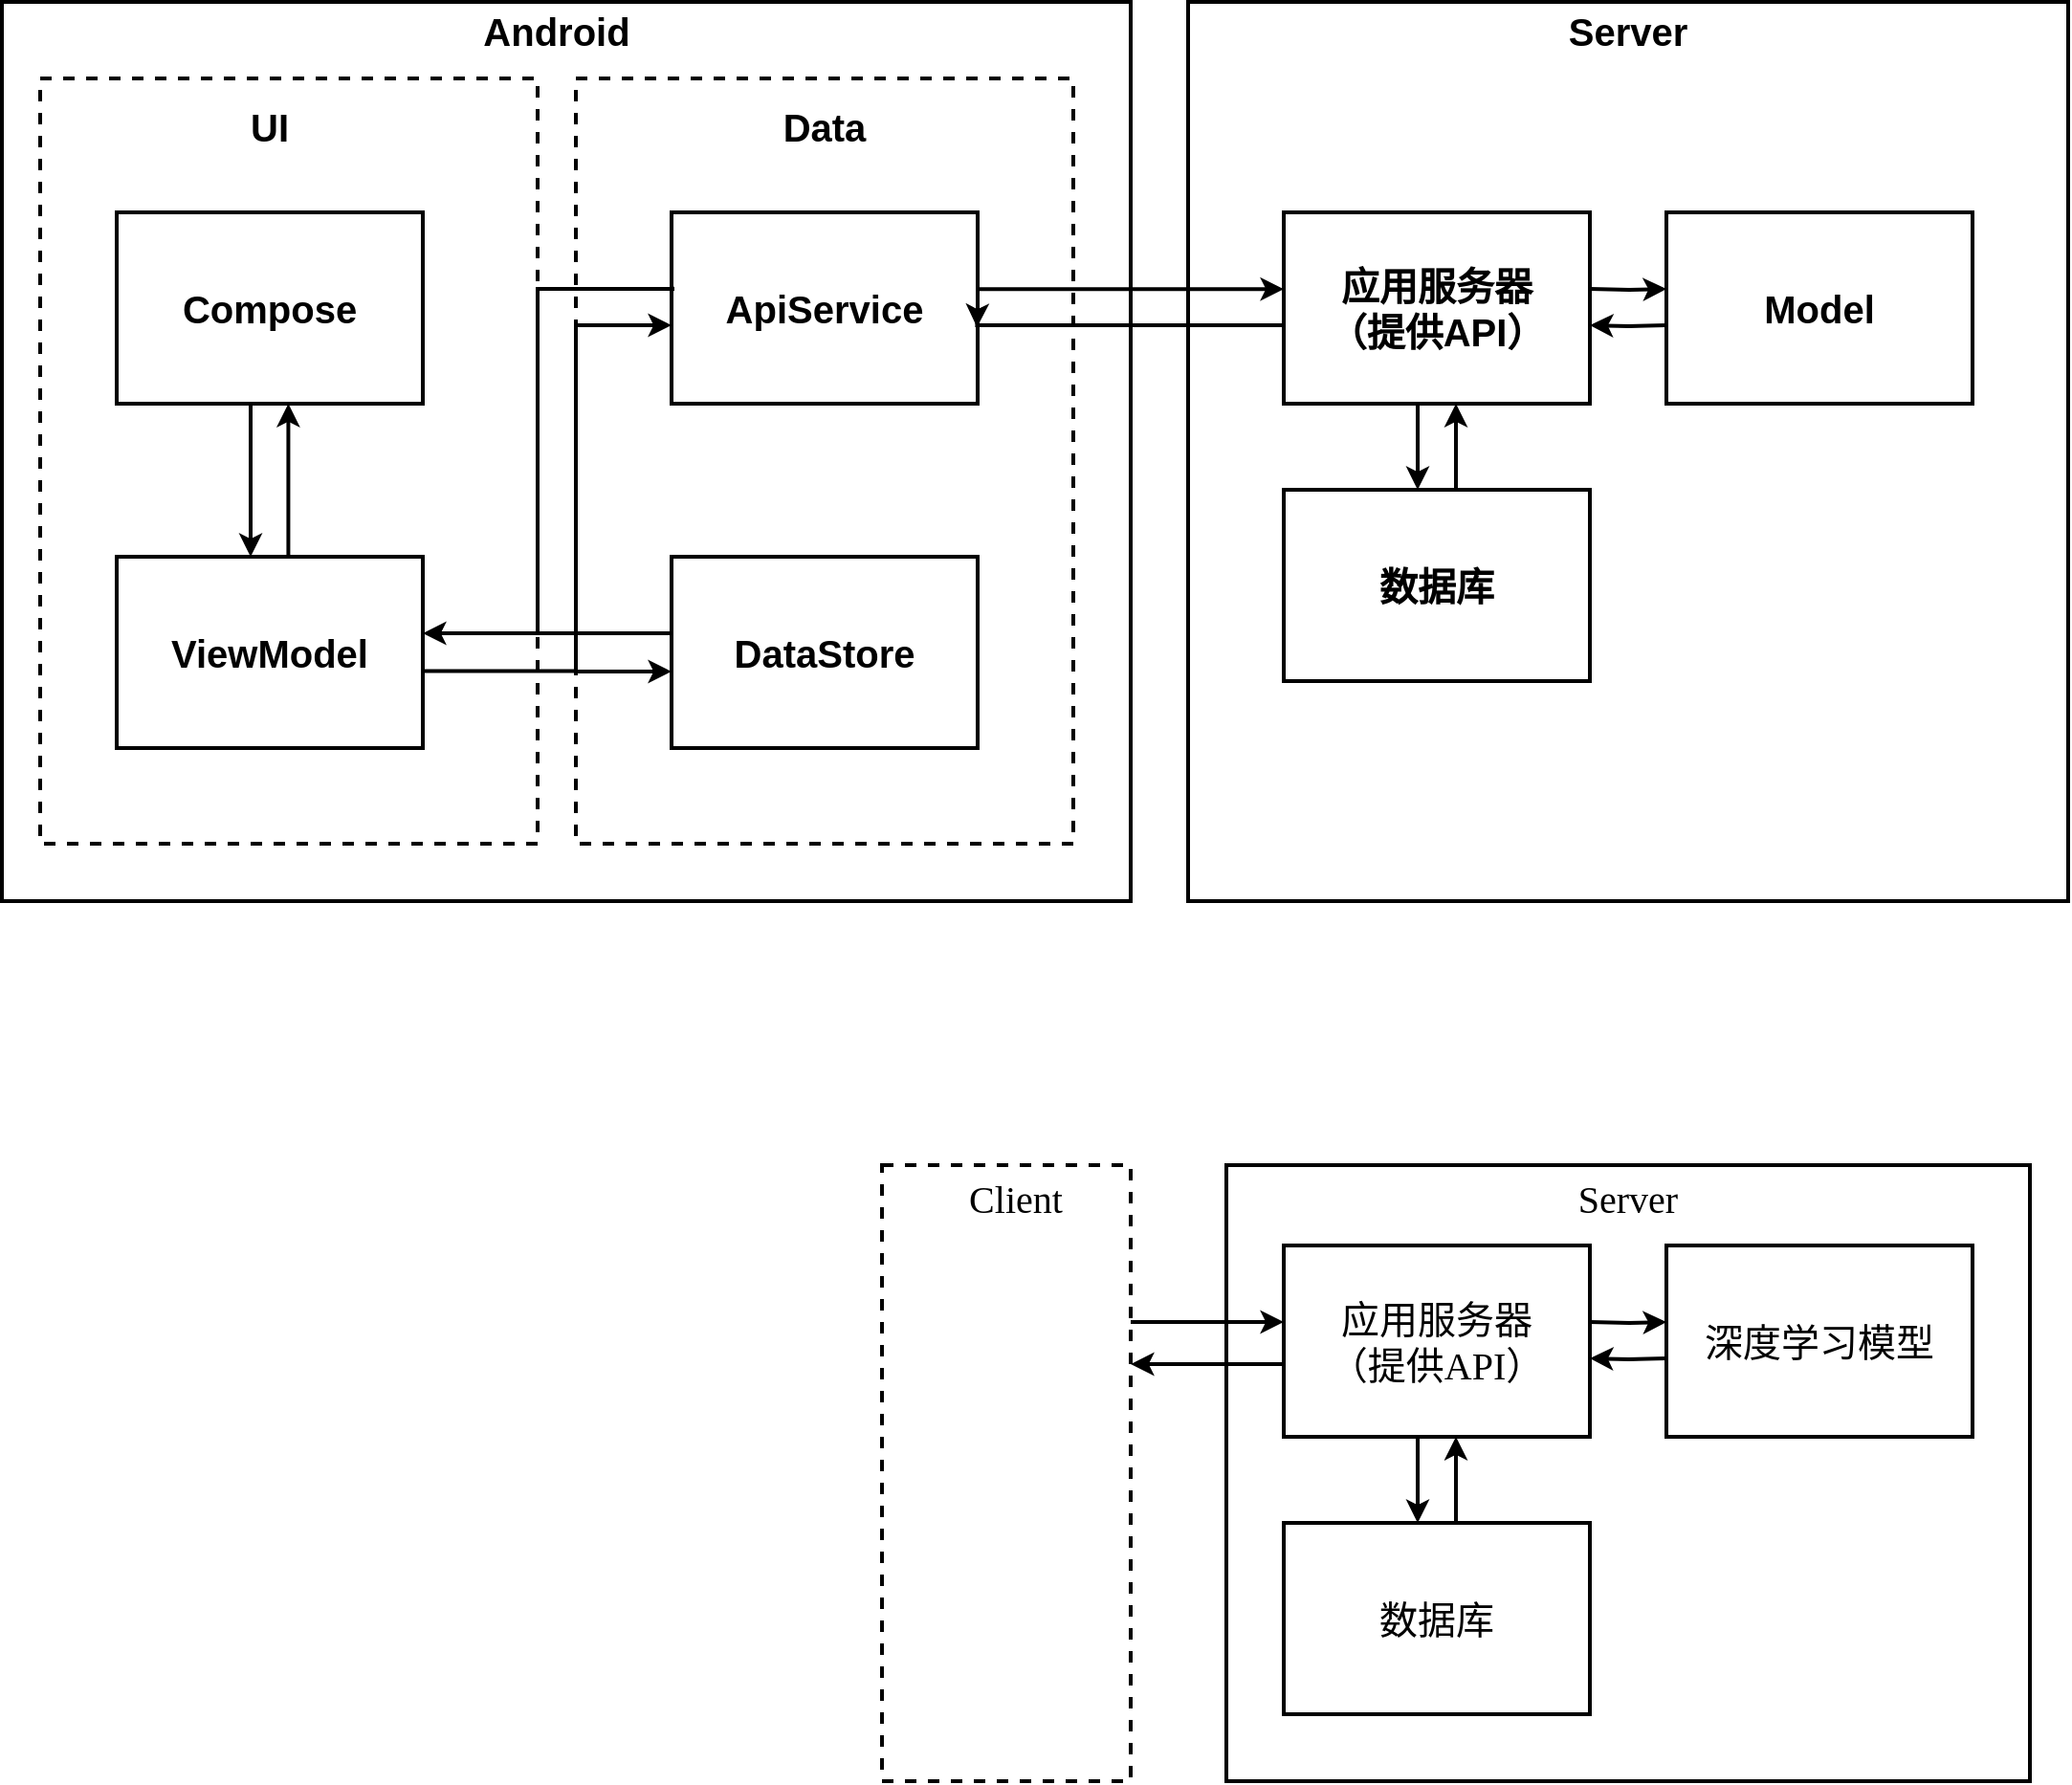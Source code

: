 <mxfile version="24.4.4" type="github">
  <diagram name="Page-1" id="7a6c530e-6e37-e111-ec74-82921da8cc10">
    <mxGraphModel dx="876" dy="630" grid="1" gridSize="10" guides="1" tooltips="1" connect="1" arrows="1" fold="1" page="1" pageScale="1.5" pageWidth="1169" pageHeight="826" background="#ffffff" math="0" shadow="0">
      <root>
        <mxCell id="0" style=";html=1;" />
        <mxCell id="1" style=";html=1;" parent="0" />
        <mxCell id="5Qg_lqNBwz_7aEJv8X0_-2" value="" style="rounded=0;whiteSpace=wrap;html=1;fontFamily=Helvetica;fontSize=20;fontStyle=1;strokeWidth=2;" parent="1" vertex="1">
          <mxGeometry x="460" y="170" width="590" height="470" as="geometry" />
        </mxCell>
        <mxCell id="5Qg_lqNBwz_7aEJv8X0_-1" value="" style="rounded=0;whiteSpace=wrap;html=1;fontFamily=Helvetica;fontSize=20;fontStyle=1;strokeWidth=2;dashed=1;" parent="1" vertex="1">
          <mxGeometry x="480" y="210" width="260" height="400" as="geometry" />
        </mxCell>
        <mxCell id="5Qg_lqNBwz_7aEJv8X0_-4" value="&lt;font style=&quot;font-size: 20px;&quot;&gt;Compose&lt;/font&gt;" style="rounded=0;whiteSpace=wrap;html=1;fontFamily=Helvetica;fontSize=20;fontStyle=1;strokeWidth=2;" parent="1" vertex="1">
          <mxGeometry x="520" y="280" width="160" height="100" as="geometry" />
        </mxCell>
        <mxCell id="5Qg_lqNBwz_7aEJv8X0_-5" value="" style="rounded=0;whiteSpace=wrap;html=1;fontFamily=Helvetica;fontSize=20;fontStyle=1;strokeWidth=2;dashed=1;" parent="1" vertex="1">
          <mxGeometry x="760" y="210" width="260" height="400" as="geometry" />
        </mxCell>
        <mxCell id="5Qg_lqNBwz_7aEJv8X0_-6" value="&lt;font style=&quot;font-size: 20px;&quot;&gt;UI&lt;/font&gt;" style="text;html=1;align=center;verticalAlign=middle;whiteSpace=wrap;rounded=0;fontFamily=Helvetica;fontSize=20;fontStyle=1;strokeWidth=2;" parent="1" vertex="1">
          <mxGeometry x="570" y="220" width="60" height="30" as="geometry" />
        </mxCell>
        <mxCell id="5Qg_lqNBwz_7aEJv8X0_-7" value="Data" style="text;html=1;align=center;verticalAlign=middle;whiteSpace=wrap;rounded=0;fontFamily=Helvetica;fontSize=20;fontStyle=1;strokeWidth=2;" parent="1" vertex="1">
          <mxGeometry x="860" y="220" width="60" height="30" as="geometry" />
        </mxCell>
        <mxCell id="5Qg_lqNBwz_7aEJv8X0_-16" style="edgeStyle=orthogonalEdgeStyle;rounded=0;orthogonalLoop=1;jettySize=auto;html=1;strokeWidth=2;fontStyle=1;fontFamily=Helvetica;fontSize=20;" parent="1" edge="1">
          <mxGeometry relative="1" as="geometry">
            <mxPoint x="590" y="380" as="sourcePoint" />
            <mxPoint x="590" y="460" as="targetPoint" />
          </mxGeometry>
        </mxCell>
        <mxCell id="5Qg_lqNBwz_7aEJv8X0_-8" value="&lt;font style=&quot;font-size: 20px;&quot;&gt;ViewModel&lt;/font&gt;" style="rounded=0;whiteSpace=wrap;html=1;fontFamily=Helvetica;fontSize=20;fontStyle=1;strokeWidth=2;" parent="1" vertex="1">
          <mxGeometry x="520" y="460" width="160" height="100" as="geometry" />
        </mxCell>
        <mxCell id="5Qg_lqNBwz_7aEJv8X0_-9" value="&lt;font style=&quot;font-size: 20px;&quot;&gt;ApiService&lt;/font&gt;" style="rounded=0;whiteSpace=wrap;html=1;fontFamily=Helvetica;fontSize=20;fontStyle=1;strokeWidth=2;" parent="1" vertex="1">
          <mxGeometry x="810" y="280" width="160" height="100" as="geometry" />
        </mxCell>
        <mxCell id="5Qg_lqNBwz_7aEJv8X0_-24" style="edgeStyle=orthogonalEdgeStyle;rounded=0;orthogonalLoop=1;jettySize=auto;html=1;strokeWidth=2;endArrow=none;endFill=0;fontStyle=1;fontFamily=Helvetica;fontSize=20;" parent="1" source="5Qg_lqNBwz_7aEJv8X0_-10" edge="1">
          <mxGeometry relative="1" as="geometry">
            <mxPoint x="740" y="500" as="targetPoint" />
            <Array as="points">
              <mxPoint x="790" y="500" />
              <mxPoint x="790" y="500" />
            </Array>
          </mxGeometry>
        </mxCell>
        <mxCell id="5Qg_lqNBwz_7aEJv8X0_-10" value="&lt;span style=&quot;font-size: 20px;&quot;&gt;DataStore&lt;/span&gt;" style="rounded=0;whiteSpace=wrap;html=1;fontFamily=Helvetica;fontSize=20;fontStyle=1;strokeWidth=2;" parent="1" vertex="1">
          <mxGeometry x="810" y="460" width="160" height="100" as="geometry" />
        </mxCell>
        <mxCell id="5Qg_lqNBwz_7aEJv8X0_-13" value="&lt;font style=&quot;font-size: 20px;&quot;&gt;Android&lt;/font&gt;" style="text;html=1;align=center;verticalAlign=middle;whiteSpace=wrap;rounded=0;fontFamily=Helvetica;fontSize=20;fontStyle=1;strokeWidth=2;" parent="1" vertex="1">
          <mxGeometry x="720" y="170" width="60" height="30" as="geometry" />
        </mxCell>
        <mxCell id="5Qg_lqNBwz_7aEJv8X0_-20" style="edgeStyle=orthogonalEdgeStyle;rounded=0;orthogonalLoop=1;jettySize=auto;html=1;entryX=1.004;entryY=0.607;entryDx=0;entryDy=0;fontFamily=Helvetica;fontSize=20;fontStyle=1;strokeWidth=2;entryPerimeter=0;exitX=1.004;exitY=0.607;exitDx=0;exitDy=0;exitPerimeter=0;" parent="1" edge="1">
          <mxGeometry relative="1" as="geometry">
            <mxPoint x="680.64" y="519.7" as="sourcePoint" />
            <mxPoint x="810" y="339" as="targetPoint" />
            <Array as="points">
              <mxPoint x="760" y="520" />
              <mxPoint x="760" y="339" />
            </Array>
          </mxGeometry>
        </mxCell>
        <mxCell id="5Qg_lqNBwz_7aEJv8X0_-21" style="edgeStyle=orthogonalEdgeStyle;rounded=0;orthogonalLoop=1;jettySize=auto;html=1;fontFamily=Helvetica;fontSize=20;fontStyle=1;strokeWidth=2;exitX=0.003;exitY=0.389;exitDx=0;exitDy=0;exitPerimeter=0;" parent="1" source="5Qg_lqNBwz_7aEJv8X0_-9" edge="1">
          <mxGeometry relative="1" as="geometry">
            <mxPoint x="800" y="320" as="sourcePoint" />
            <mxPoint x="680" y="500" as="targetPoint" />
            <Array as="points">
              <mxPoint x="810" y="320" />
              <mxPoint x="740" y="320" />
              <mxPoint x="740" y="500" />
            </Array>
          </mxGeometry>
        </mxCell>
        <mxCell id="5Qg_lqNBwz_7aEJv8X0_-25" style="edgeStyle=orthogonalEdgeStyle;rounded=0;orthogonalLoop=1;jettySize=auto;html=1;strokeWidth=2;fontStyle=1;fontFamily=Helvetica;fontSize=20;" parent="1" edge="1">
          <mxGeometry relative="1" as="geometry">
            <mxPoint x="810" y="520" as="targetPoint" />
            <mxPoint x="760" y="520" as="sourcePoint" />
            <Array as="points">
              <mxPoint x="770" y="520" />
              <mxPoint x="770" y="520" />
            </Array>
          </mxGeometry>
        </mxCell>
        <mxCell id="5Qg_lqNBwz_7aEJv8X0_-27" value="&lt;span style=&quot;white-space: pre; font-size: 20px;&quot;&gt;&#x9;&lt;/span&gt;" style="rounded=0;whiteSpace=wrap;html=1;fontFamily=Helvetica;fontSize=20;fontStyle=1;strokeWidth=2;gradientColor=none;" parent="1" vertex="1">
          <mxGeometry x="1080" y="170" width="460" height="470" as="geometry" />
        </mxCell>
        <mxCell id="5Qg_lqNBwz_7aEJv8X0_-28" value="&lt;font style=&quot;font-size: 20px;&quot;&gt;&lt;span style=&quot;font-size: 20px;&quot;&gt;Server&lt;/span&gt;&lt;/font&gt;" style="text;html=1;align=center;verticalAlign=middle;whiteSpace=wrap;rounded=0;fontFamily=Helvetica;fontSize=20;fontStyle=1;strokeWidth=2;" parent="1" vertex="1">
          <mxGeometry x="1280" y="170" width="60" height="30" as="geometry" />
        </mxCell>
        <mxCell id="5Qg_lqNBwz_7aEJv8X0_-31" style="edgeStyle=orthogonalEdgeStyle;rounded=0;orthogonalLoop=1;jettySize=auto;html=1;exitX=0.998;exitY=0.401;exitDx=0;exitDy=0;exitPerimeter=0;strokeWidth=2;fontStyle=1;fontFamily=Helvetica;fontSize=20;" parent="1" edge="1" target="5O3LQjxGlkiqxKychB-R-2">
          <mxGeometry relative="1" as="geometry">
            <mxPoint x="970.0" y="320.1" as="sourcePoint" />
            <mxPoint x="1080.32" y="320.087" as="targetPoint" />
            <Array as="points">
              <mxPoint x="1110" y="320" />
              <mxPoint x="1110" y="320" />
            </Array>
          </mxGeometry>
        </mxCell>
        <mxCell id="5Qg_lqNBwz_7aEJv8X0_-32" style="edgeStyle=orthogonalEdgeStyle;rounded=0;orthogonalLoop=1;jettySize=auto;html=1;exitX=0.005;exitY=0.605;exitDx=0;exitDy=0;exitPerimeter=0;strokeWidth=2;fontStyle=1;fontFamily=Helvetica;fontSize=20;" parent="1" edge="1" source="5O3LQjxGlkiqxKychB-R-2">
          <mxGeometry relative="1" as="geometry">
            <mxPoint x="1080" y="339.997" as="sourcePoint" />
            <mxPoint x="969.68" y="340.01" as="targetPoint" />
            <Array as="points">
              <mxPoint x="1161" y="339" />
              <mxPoint x="990" y="339" />
            </Array>
          </mxGeometry>
        </mxCell>
        <mxCell id="5Qg_lqNBwz_7aEJv8X0_-34" style="edgeStyle=orthogonalEdgeStyle;rounded=0;orthogonalLoop=1;jettySize=auto;html=1;strokeWidth=2;fontStyle=1;fontFamily=Helvetica;fontSize=20;" parent="1" edge="1">
          <mxGeometry relative="1" as="geometry">
            <mxPoint x="609.71" y="460" as="sourcePoint" />
            <mxPoint x="609.71" y="380" as="targetPoint" />
          </mxGeometry>
        </mxCell>
        <mxCell id="5O3LQjxGlkiqxKychB-R-4" style="edgeStyle=orthogonalEdgeStyle;rounded=0;orthogonalLoop=1;jettySize=auto;html=1;strokeWidth=2;" edge="1" parent="1">
          <mxGeometry relative="1" as="geometry">
            <mxPoint x="1200" y="380.0" as="sourcePoint" />
            <mxPoint x="1200" y="425.0" as="targetPoint" />
          </mxGeometry>
        </mxCell>
        <mxCell id="5O3LQjxGlkiqxKychB-R-7" style="edgeStyle=orthogonalEdgeStyle;rounded=0;orthogonalLoop=1;jettySize=auto;html=1;strokeWidth=2;" edge="1" parent="1">
          <mxGeometry relative="1" as="geometry">
            <mxPoint x="1290" y="320" as="sourcePoint" />
            <mxPoint x="1330" y="320" as="targetPoint" />
          </mxGeometry>
        </mxCell>
        <mxCell id="5O3LQjxGlkiqxKychB-R-2" value="应用服务器&lt;br&gt;&lt;div&gt;（提供API）&lt;/div&gt;" style="rounded=0;whiteSpace=wrap;html=1;fontFamily=Helvetica;fontSize=20;fontStyle=1;strokeWidth=2;" vertex="1" parent="1">
          <mxGeometry x="1130" y="280" width="160" height="100" as="geometry" />
        </mxCell>
        <mxCell id="5O3LQjxGlkiqxKychB-R-3" value="数据库" style="rounded=0;whiteSpace=wrap;html=1;fontFamily=Helvetica;fontSize=20;fontStyle=1;strokeWidth=2;" vertex="1" parent="1">
          <mxGeometry x="1130" y="425" width="160" height="100" as="geometry" />
        </mxCell>
        <mxCell id="5O3LQjxGlkiqxKychB-R-5" style="edgeStyle=orthogonalEdgeStyle;rounded=0;orthogonalLoop=1;jettySize=auto;html=1;strokeWidth=2;" edge="1" parent="1">
          <mxGeometry relative="1" as="geometry">
            <mxPoint x="1220" y="425" as="sourcePoint" />
            <mxPoint x="1220" y="380" as="targetPoint" />
          </mxGeometry>
        </mxCell>
        <mxCell id="5O3LQjxGlkiqxKychB-R-6" value="Model" style="rounded=0;whiteSpace=wrap;html=1;fontFamily=Helvetica;fontSize=20;fontStyle=1;strokeWidth=2;" vertex="1" parent="1">
          <mxGeometry x="1330" y="280" width="160" height="100" as="geometry" />
        </mxCell>
        <mxCell id="5O3LQjxGlkiqxKychB-R-8" style="edgeStyle=orthogonalEdgeStyle;rounded=0;orthogonalLoop=1;jettySize=auto;html=1;strokeWidth=2;" edge="1" parent="1">
          <mxGeometry relative="1" as="geometry">
            <mxPoint x="1330" y="339" as="sourcePoint" />
            <mxPoint x="1290" y="339" as="targetPoint" />
          </mxGeometry>
        </mxCell>
        <mxCell id="5O3LQjxGlkiqxKychB-R-11" value="&lt;span style=&quot;color: rgba(0, 0, 0, 0); font-size: 0px; text-align: start; text-wrap: nowrap;&quot;&gt;%3CmxGraphModel%3E%3Croot%3E%3CmxCell%20id%3D%220%22%2F%3E%3CmxCell%20id%3D%221%22%20parent%3D%220%22%2F%3E%3CmxCell%20id%3D%222%22%20value%3D%22%26lt%3Bfont%20style%3D%26quot%3Bfont-size%3A%2020px%3B%26quot%3B%26gt%3BAndroid%26lt%3B%2Ffont%26gt%3B%22%20style%3D%22text%3Bhtml%3D1%3Balign%3Dcenter%3BverticalAlign%3Dmiddle%3BwhiteSpace%3Dwrap%3Brounded%3D0%3BfontFamily%3DHelvetica%3BfontSize%3D20%3BfontStyle%3D1%3BstrokeWidth%3D2%3B%22%20vertex%3D%221%22%20parent%3D%221%22%3E%3CmxGeometry%20x%3D%22720%22%20y%3D%22170%22%20width%3D%2260%22%20height%3D%2230%22%20as%3D%22geometry%22%2F%3E%3C%2FmxCell%3E%3C%2Froot%3E%3C%2FmxGraphModel%3E&lt;/span&gt;" style="rounded=0;whiteSpace=wrap;html=1;fontFamily=宋体;fontSize=20;fontStyle=0;strokeWidth=2;dashed=1;" vertex="1" parent="1">
          <mxGeometry x="920" y="778" width="130" height="322" as="geometry" />
        </mxCell>
        <mxCell id="5O3LQjxGlkiqxKychB-R-26" value="&lt;span style=&quot;white-space: pre; font-size: 20px;&quot;&gt;&#x9;&lt;/span&gt;" style="rounded=0;whiteSpace=wrap;html=1;fontFamily=宋体;fontSize=20;fontStyle=0;strokeWidth=2;gradientColor=none;" vertex="1" parent="1">
          <mxGeometry x="1100" y="778" width="420" height="322" as="geometry" />
        </mxCell>
        <mxCell id="5O3LQjxGlkiqxKychB-R-27" value="&lt;font style=&quot;font-size: 20px;&quot;&gt;&lt;span style=&quot;font-size: 20px;&quot;&gt;Server&lt;/span&gt;&lt;/font&gt;" style="text;html=1;align=center;verticalAlign=middle;whiteSpace=wrap;rounded=0;fontFamily=Times New Roman;fontSize=20;fontStyle=0;strokeWidth=2;" vertex="1" parent="1">
          <mxGeometry x="1280" y="780" width="60" height="30" as="geometry" />
        </mxCell>
        <mxCell id="5O3LQjxGlkiqxKychB-R-28" style="edgeStyle=orthogonalEdgeStyle;rounded=0;orthogonalLoop=1;jettySize=auto;html=1;strokeWidth=2;fontStyle=0;fontFamily=宋体;fontSize=20;" edge="1" parent="1" target="5O3LQjxGlkiqxKychB-R-33">
          <mxGeometry relative="1" as="geometry">
            <mxPoint x="1050" y="860" as="sourcePoint" />
            <mxPoint x="1080.32" y="860.087" as="targetPoint" />
            <Array as="points">
              <mxPoint x="1110" y="860" />
              <mxPoint x="1110" y="860" />
            </Array>
          </mxGeometry>
        </mxCell>
        <mxCell id="5O3LQjxGlkiqxKychB-R-31" style="edgeStyle=orthogonalEdgeStyle;rounded=0;orthogonalLoop=1;jettySize=auto;html=1;strokeWidth=2;fontStyle=0;fontFamily=宋体;" edge="1" parent="1">
          <mxGeometry relative="1" as="geometry">
            <mxPoint x="1200" y="920.0" as="sourcePoint" />
            <mxPoint x="1200" y="965.0" as="targetPoint" />
          </mxGeometry>
        </mxCell>
        <mxCell id="5O3LQjxGlkiqxKychB-R-32" style="edgeStyle=orthogonalEdgeStyle;rounded=0;orthogonalLoop=1;jettySize=auto;html=1;strokeWidth=2;fontStyle=0;fontFamily=宋体;" edge="1" parent="1">
          <mxGeometry relative="1" as="geometry">
            <mxPoint x="1290" y="860" as="sourcePoint" />
            <mxPoint x="1330" y="860" as="targetPoint" />
          </mxGeometry>
        </mxCell>
        <mxCell id="5O3LQjxGlkiqxKychB-R-33" value="应用服务器&lt;br&gt;&lt;div&gt;（提供API）&lt;/div&gt;" style="rounded=0;whiteSpace=wrap;html=1;fontFamily=宋体;fontSize=20;fontStyle=0;strokeWidth=2;" vertex="1" parent="1">
          <mxGeometry x="1130" y="820" width="160" height="100" as="geometry" />
        </mxCell>
        <mxCell id="5O3LQjxGlkiqxKychB-R-34" value="数据库" style="rounded=0;whiteSpace=wrap;html=1;fontFamily=宋体;fontSize=20;fontStyle=0;strokeWidth=2;" vertex="1" parent="1">
          <mxGeometry x="1130" y="965" width="160" height="100" as="geometry" />
        </mxCell>
        <mxCell id="5O3LQjxGlkiqxKychB-R-35" style="edgeStyle=orthogonalEdgeStyle;rounded=0;orthogonalLoop=1;jettySize=auto;html=1;strokeWidth=2;fontStyle=0;fontFamily=宋体;" edge="1" parent="1">
          <mxGeometry relative="1" as="geometry">
            <mxPoint x="1220" y="965" as="sourcePoint" />
            <mxPoint x="1220" y="920" as="targetPoint" />
          </mxGeometry>
        </mxCell>
        <mxCell id="5O3LQjxGlkiqxKychB-R-36" value="深度学习模型" style="rounded=0;whiteSpace=wrap;html=1;fontFamily=宋体;fontSize=20;fontStyle=0;strokeWidth=2;" vertex="1" parent="1">
          <mxGeometry x="1330" y="820" width="160" height="100" as="geometry" />
        </mxCell>
        <mxCell id="5O3LQjxGlkiqxKychB-R-37" style="edgeStyle=orthogonalEdgeStyle;rounded=0;orthogonalLoop=1;jettySize=auto;html=1;strokeWidth=2;fontStyle=0;fontFamily=宋体;" edge="1" parent="1">
          <mxGeometry relative="1" as="geometry">
            <mxPoint x="1330" y="879" as="sourcePoint" />
            <mxPoint x="1290" y="879" as="targetPoint" />
          </mxGeometry>
        </mxCell>
        <mxCell id="5O3LQjxGlkiqxKychB-R-39" style="edgeStyle=orthogonalEdgeStyle;rounded=0;orthogonalLoop=1;jettySize=auto;html=1;strokeWidth=2;fontStyle=0;fontFamily=宋体;fontSize=20;" edge="1" parent="1">
          <mxGeometry relative="1" as="geometry">
            <mxPoint x="1130" y="882" as="sourcePoint" />
            <mxPoint x="1050" y="882" as="targetPoint" />
            <Array as="points">
              <mxPoint x="1110" y="882" />
              <mxPoint x="1110" y="882" />
            </Array>
          </mxGeometry>
        </mxCell>
        <mxCell id="5O3LQjxGlkiqxKychB-R-40" value="&lt;font style=&quot;font-size: 20px;&quot;&gt;Client&lt;/font&gt;" style="text;html=1;align=center;verticalAlign=middle;whiteSpace=wrap;rounded=0;fontFamily=Times New Roman;fontSize=20;fontStyle=0;strokeWidth=2;" vertex="1" parent="1">
          <mxGeometry x="960" y="780" width="60" height="30" as="geometry" />
        </mxCell>
      </root>
    </mxGraphModel>
  </diagram>
</mxfile>
